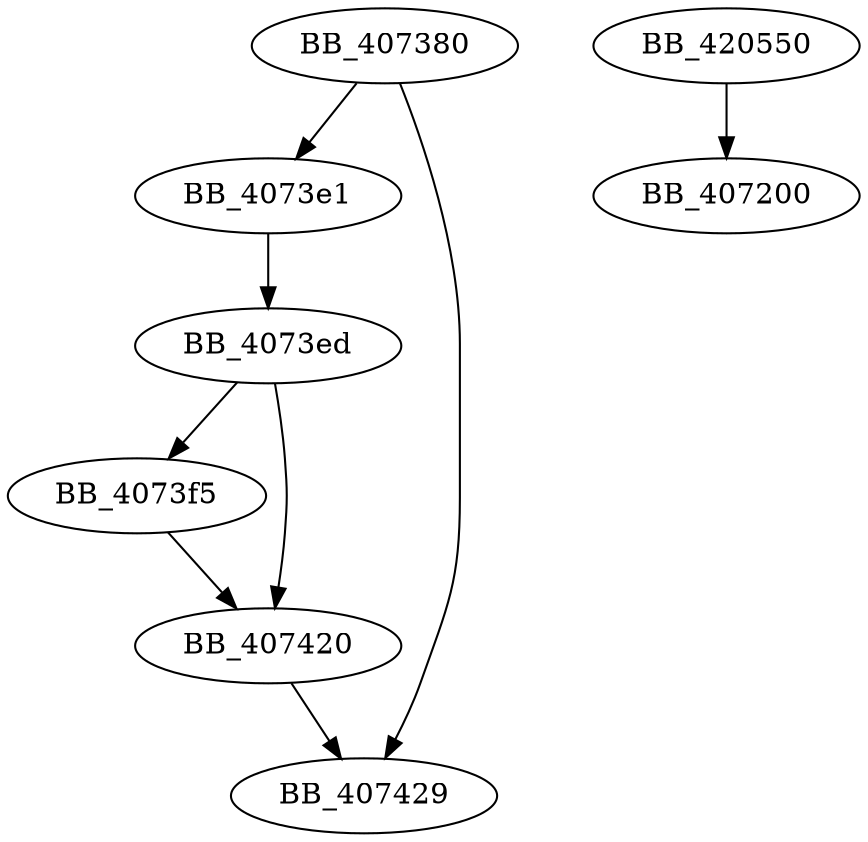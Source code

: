 DiGraph sub_407380{
BB_407380->BB_4073e1
BB_407380->BB_407429
BB_4073e1->BB_4073ed
BB_4073ed->BB_4073f5
BB_4073ed->BB_407420
BB_4073f5->BB_407420
BB_407420->BB_407429
BB_420550->BB_407200
}
